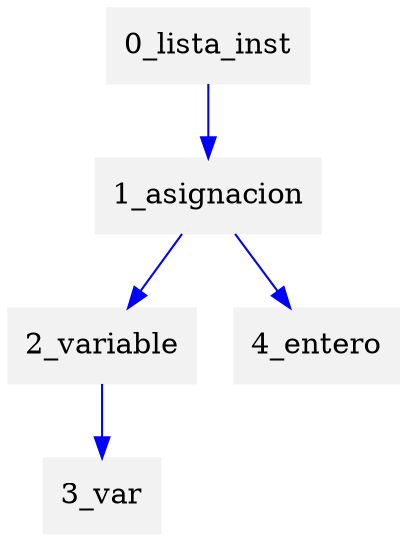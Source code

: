 digraph G {node[shape=box, style=filled, color=Gray95]; edge[color=blue];rankdir=UD 

"0_lista_inst"->"1_asignacion"
"1_asignacion"->"2_variable"
"2_variable"->"3_var"


"1_asignacion"->"4_entero"



}